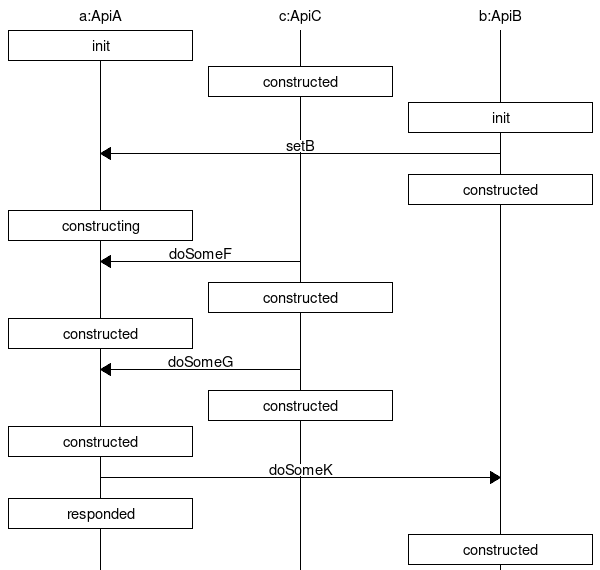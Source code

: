 msc {
    a [label="a:ApiA"],c [label="c:ApiC"],b [label="b:ApiB"];
    a box a  [label="init"];
    c box c  [label="constructed"];
    b box b  [label="init"];
    b=>a [label="setB"];
    b box b [label="constructed"];
    a box a [label="constructing"];
    c=>a [label="doSomeF"];
    c box c [label="constructed"];
    a box a [label="constructed"];
    c=>a [label="doSomeG"];
    c box c [label="constructed"];
    a box a [label="constructed"];
    a=>b [label="doSomeK"];
    a box a [label="responded"];
    b box b [label="constructed"];
}
